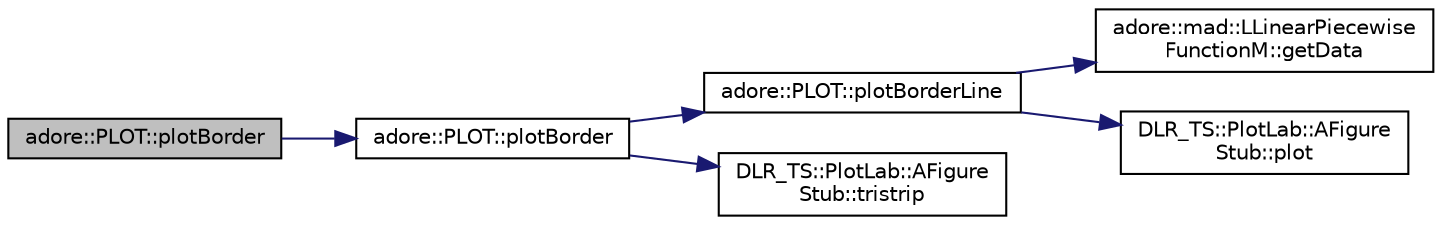 digraph "adore::PLOT::plotBorder"
{
 // LATEX_PDF_SIZE
  edge [fontname="Helvetica",fontsize="10",labelfontname="Helvetica",labelfontsize="10"];
  node [fontname="Helvetica",fontsize="10",shape=record];
  rankdir="LR";
  Node1 [label="adore::PLOT::plotBorder",height=0.2,width=0.4,color="black", fillcolor="grey75", style="filled", fontcolor="black",tooltip=" "];
  Node1 -> Node2 [color="midnightblue",fontsize="10",style="solid",fontname="Helvetica"];
  Node2 [label="adore::PLOT::plotBorder",height=0.2,width=0.4,color="black", fillcolor="white", style="filled",URL="$namespaceadore_1_1PLOT.html#ac157afb98167a75b689e6ef5af6c2b71",tooltip=" "];
  Node2 -> Node3 [color="midnightblue",fontsize="10",style="solid",fontname="Helvetica"];
  Node3 [label="adore::PLOT::plotBorderLine",height=0.2,width=0.4,color="black", fillcolor="white", style="filled",URL="$namespaceadore_1_1PLOT.html#a3eef67b932118400091cf5fc1de87d5d",tooltip=" "];
  Node3 -> Node4 [color="midnightblue",fontsize="10",style="solid",fontname="Helvetica"];
  Node4 [label="adore::mad::LLinearPiecewise\lFunctionM::getData",height=0.2,width=0.4,color="black", fillcolor="white", style="filled",URL="$classadore_1_1mad_1_1LLinearPiecewiseFunctionM.html#aa94d90c8643e2d6792f8594f3d666503",tooltip=" "];
  Node3 -> Node5 [color="midnightblue",fontsize="10",style="solid",fontname="Helvetica"];
  Node5 [label="DLR_TS::PlotLab::AFigure\lStub::plot",height=0.2,width=0.4,color="black", fillcolor="white", style="filled",URL="$classDLR__TS_1_1PlotLab_1_1AFigureStub.html#accf20dccb771d2bad1fec053e187a327",tooltip=" "];
  Node2 -> Node6 [color="midnightblue",fontsize="10",style="solid",fontname="Helvetica"];
  Node6 [label="DLR_TS::PlotLab::AFigure\lStub::tristrip",height=0.2,width=0.4,color="black", fillcolor="white", style="filled",URL="$classDLR__TS_1_1PlotLab_1_1AFigureStub.html#a84fc0797f960eca2c9aa911bc58292c1",tooltip=" "];
}

